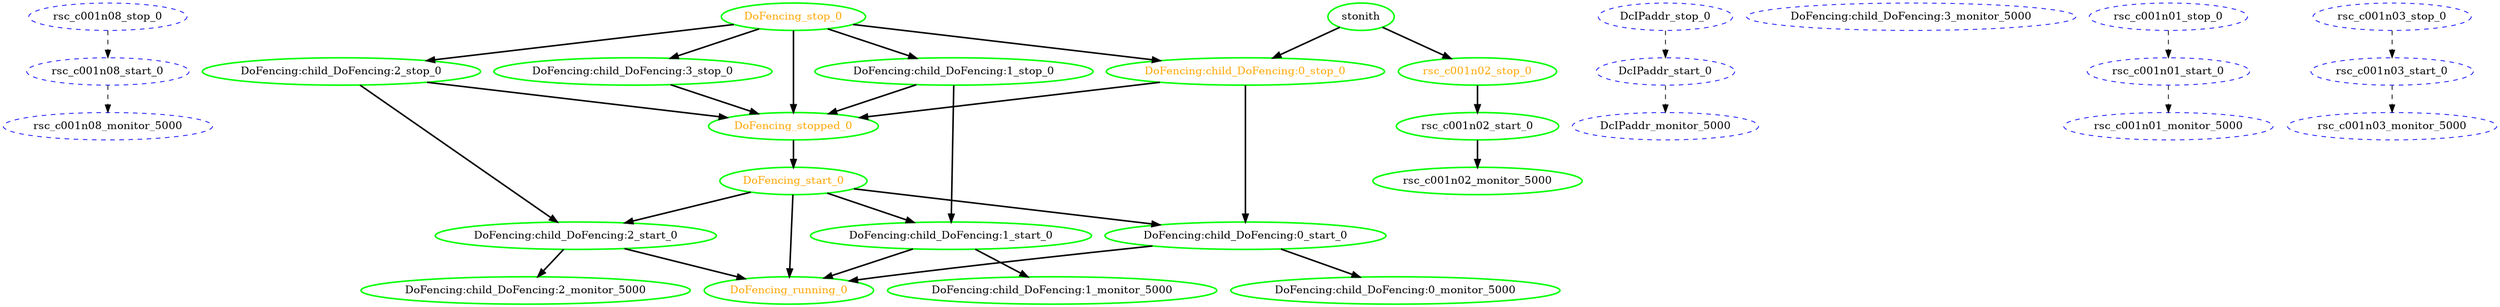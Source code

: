 digraph "g" {
	size = "30,30"
"rsc_c001n08_monitor_5000" [ style="dashed" color="blue" fontcolor="black" ]
"DoFencing:child_DoFencing:1_monitor_5000" [ tooltip="c001n08" style=bold color="green" fontcolor="black" ]
"DcIPaddr_monitor_5000" [ style="dashed" color="blue" fontcolor="black" ]
"DoFencing:child_DoFencing:3_monitor_5000" [ style="dashed" color="blue" fontcolor="black" ]
"DoFencing:child_DoFencing:0_monitor_5000" [ tooltip="c001n01" style=bold color="green" fontcolor="black" ]
"rsc_c001n01_monitor_5000" [ style="dashed" color="blue" fontcolor="black" ]
"rsc_c001n02_monitor_5000" [ tooltip="c001n03" style=bold color="green" fontcolor="black" ]
"DoFencing:child_DoFencing:2_monitor_5000" [ tooltip="c001n03" style=bold color="green" fontcolor="black" ]
"rsc_c001n03_monitor_5000" [ style="dashed" color="blue" fontcolor="black" ]
"DcIPaddr_stop_0" [ style="dashed" color="blue" fontcolor="black" ]
"DcIPaddr_start_0" [ style="dashed" color="blue" fontcolor="black" ]
"rsc_c001n08_stop_0" [ style="dashed" color="blue" fontcolor="black" ]
"rsc_c001n08_start_0" [ style="dashed" color="blue" fontcolor="black" ]
"rsc_c001n02_stop_0" [ tooltip="" style=bold color="green" fontcolor="orange" ]
"rsc_c001n02_start_0" [ tooltip="c001n03" style=bold color="green" fontcolor="black" ]
"rsc_c001n03_stop_0" [ style="dashed" color="blue" fontcolor="black" ]
"rsc_c001n03_start_0" [ style="dashed" color="blue" fontcolor="black" ]
"rsc_c001n01_stop_0" [ style="dashed" color="blue" fontcolor="black" ]
"rsc_c001n01_start_0" [ style="dashed" color="blue" fontcolor="black" ]
"DoFencing:child_DoFencing:0_stop_0" [ tooltip="" style=bold color="green" fontcolor="orange" ]
"DoFencing:child_DoFencing:0_start_0" [ tooltip="c001n01" style=bold color="green" fontcolor="black" ]
"DoFencing:child_DoFencing:1_stop_0" [ tooltip="c001n03" style=bold color="green" fontcolor="black" ]
"DoFencing:child_DoFencing:1_start_0" [ tooltip="c001n08" style=bold color="green" fontcolor="black" ]
"DoFencing:child_DoFencing:2_stop_0" [ tooltip="c001n01" style=bold color="green" fontcolor="black" ]
"DoFencing:child_DoFencing:2_start_0" [ tooltip="c001n03" style=bold color="green" fontcolor="black" ]
"DoFencing:child_DoFencing:3_stop_0" [ tooltip="c001n08" style=bold color="green" fontcolor="black" ]
"DoFencing_start_0" [ tooltip="" style=bold color="green" fontcolor="orange" ]
"DoFencing_running_0" [ tooltip="" style=bold color="green" fontcolor="orange" ]
"DoFencing_stop_0" [ tooltip="" style=bold color="green" fontcolor="orange" ]
"DoFencing_stopped_0" [ tooltip="" style=bold color="green" fontcolor="orange" ]
"stonith" [ tooltip="c001n02" style=bold color="green" fontcolor="black" ]
"rsc_c001n08_start_0" -> "rsc_c001n08_monitor_5000" [ style = dashed]
"DoFencing:child_DoFencing:1_start_0" -> "DoFencing:child_DoFencing:1_monitor_5000" [ style = bold]
"DcIPaddr_start_0" -> "DcIPaddr_monitor_5000" [ style = dashed]
"DoFencing:child_DoFencing:0_start_0" -> "DoFencing:child_DoFencing:0_monitor_5000" [ style = bold]
"rsc_c001n01_start_0" -> "rsc_c001n01_monitor_5000" [ style = dashed]
"rsc_c001n02_start_0" -> "rsc_c001n02_monitor_5000" [ style = bold]
"DoFencing:child_DoFencing:2_start_0" -> "DoFencing:child_DoFencing:2_monitor_5000" [ style = bold]
"rsc_c001n03_start_0" -> "rsc_c001n03_monitor_5000" [ style = dashed]
"DcIPaddr_stop_0" -> "DcIPaddr_start_0" [ style = dashed]
"rsc_c001n08_stop_0" -> "rsc_c001n08_start_0" [ style = dashed]
"stonith" -> "rsc_c001n02_stop_0" [ style = bold]
"rsc_c001n02_stop_0" -> "rsc_c001n02_start_0" [ style = bold]
"rsc_c001n03_stop_0" -> "rsc_c001n03_start_0" [ style = dashed]
"rsc_c001n01_stop_0" -> "rsc_c001n01_start_0" [ style = dashed]
"DoFencing_stop_0" -> "DoFencing:child_DoFencing:0_stop_0" [ style = bold]
"stonith" -> "DoFencing:child_DoFencing:0_stop_0" [ style = bold]
"DoFencing:child_DoFencing:0_stop_0" -> "DoFencing:child_DoFencing:0_start_0" [ style = bold]
"DoFencing_start_0" -> "DoFencing:child_DoFencing:0_start_0" [ style = bold]
"DoFencing_stop_0" -> "DoFencing:child_DoFencing:1_stop_0" [ style = bold]
"DoFencing:child_DoFencing:1_stop_0" -> "DoFencing:child_DoFencing:1_start_0" [ style = bold]
"DoFencing_start_0" -> "DoFencing:child_DoFencing:1_start_0" [ style = bold]
"DoFencing_stop_0" -> "DoFencing:child_DoFencing:2_stop_0" [ style = bold]
"DoFencing:child_DoFencing:2_stop_0" -> "DoFencing:child_DoFencing:2_start_0" [ style = bold]
"DoFencing_start_0" -> "DoFencing:child_DoFencing:2_start_0" [ style = bold]
"DoFencing_stop_0" -> "DoFencing:child_DoFencing:3_stop_0" [ style = bold]
"DoFencing_stopped_0" -> "DoFencing_start_0" [ style = bold]
"DoFencing:child_DoFencing:0_start_0" -> "DoFencing_running_0" [ style = bold]
"DoFencing:child_DoFencing:1_start_0" -> "DoFencing_running_0" [ style = bold]
"DoFencing:child_DoFencing:2_start_0" -> "DoFencing_running_0" [ style = bold]
"DoFencing_start_0" -> "DoFencing_running_0" [ style = bold]
"DoFencing:child_DoFencing:0_stop_0" -> "DoFencing_stopped_0" [ style = bold]
"DoFencing:child_DoFencing:1_stop_0" -> "DoFencing_stopped_0" [ style = bold]
"DoFencing:child_DoFencing:2_stop_0" -> "DoFencing_stopped_0" [ style = bold]
"DoFencing:child_DoFencing:3_stop_0" -> "DoFencing_stopped_0" [ style = bold]
"DoFencing_stop_0" -> "DoFencing_stopped_0" [ style = bold]
}
